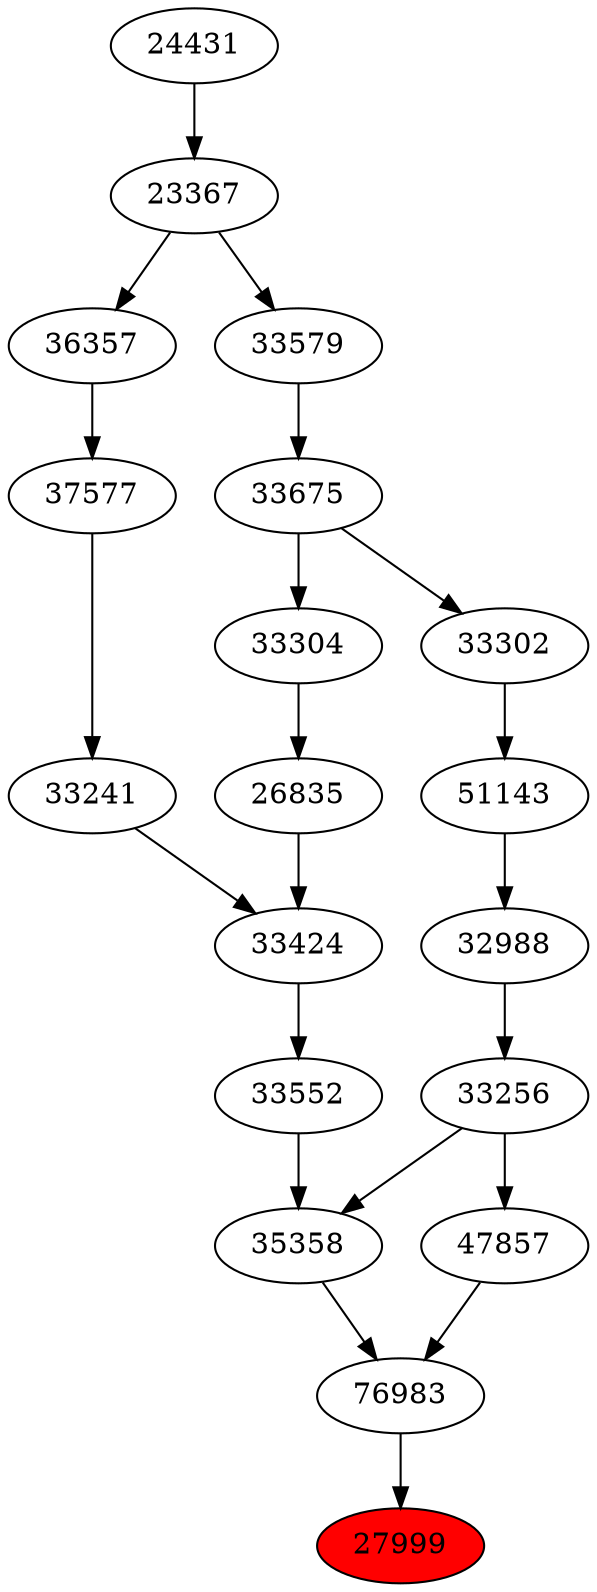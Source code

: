 strict digraph{ 
27999 [label="27999" fillcolor=red style=filled]
76983 -> 27999
76983 [label="76983"]
47857 -> 76983
35358 -> 76983
47857 [label="47857"]
33256 -> 47857
35358 [label="35358"]
33552 -> 35358
33256 -> 35358
33256 [label="33256"]
32988 -> 33256
33552 [label="33552"]
33424 -> 33552
32988 [label="32988"]
51143 -> 32988
33424 [label="33424"]
33241 -> 33424
26835 -> 33424
51143 [label="51143"]
33302 -> 51143
33241 [label="33241"]
37577 -> 33241
26835 [label="26835"]
33304 -> 26835
33302 [label="33302"]
33675 -> 33302
37577 [label="37577"]
36357 -> 37577
33304 [label="33304"]
33675 -> 33304
33675 [label="33675"]
33579 -> 33675
36357 [label="36357"]
23367 -> 36357
33579 [label="33579"]
23367 -> 33579
23367 [label="23367"]
24431 -> 23367
24431 [label="24431"]
}